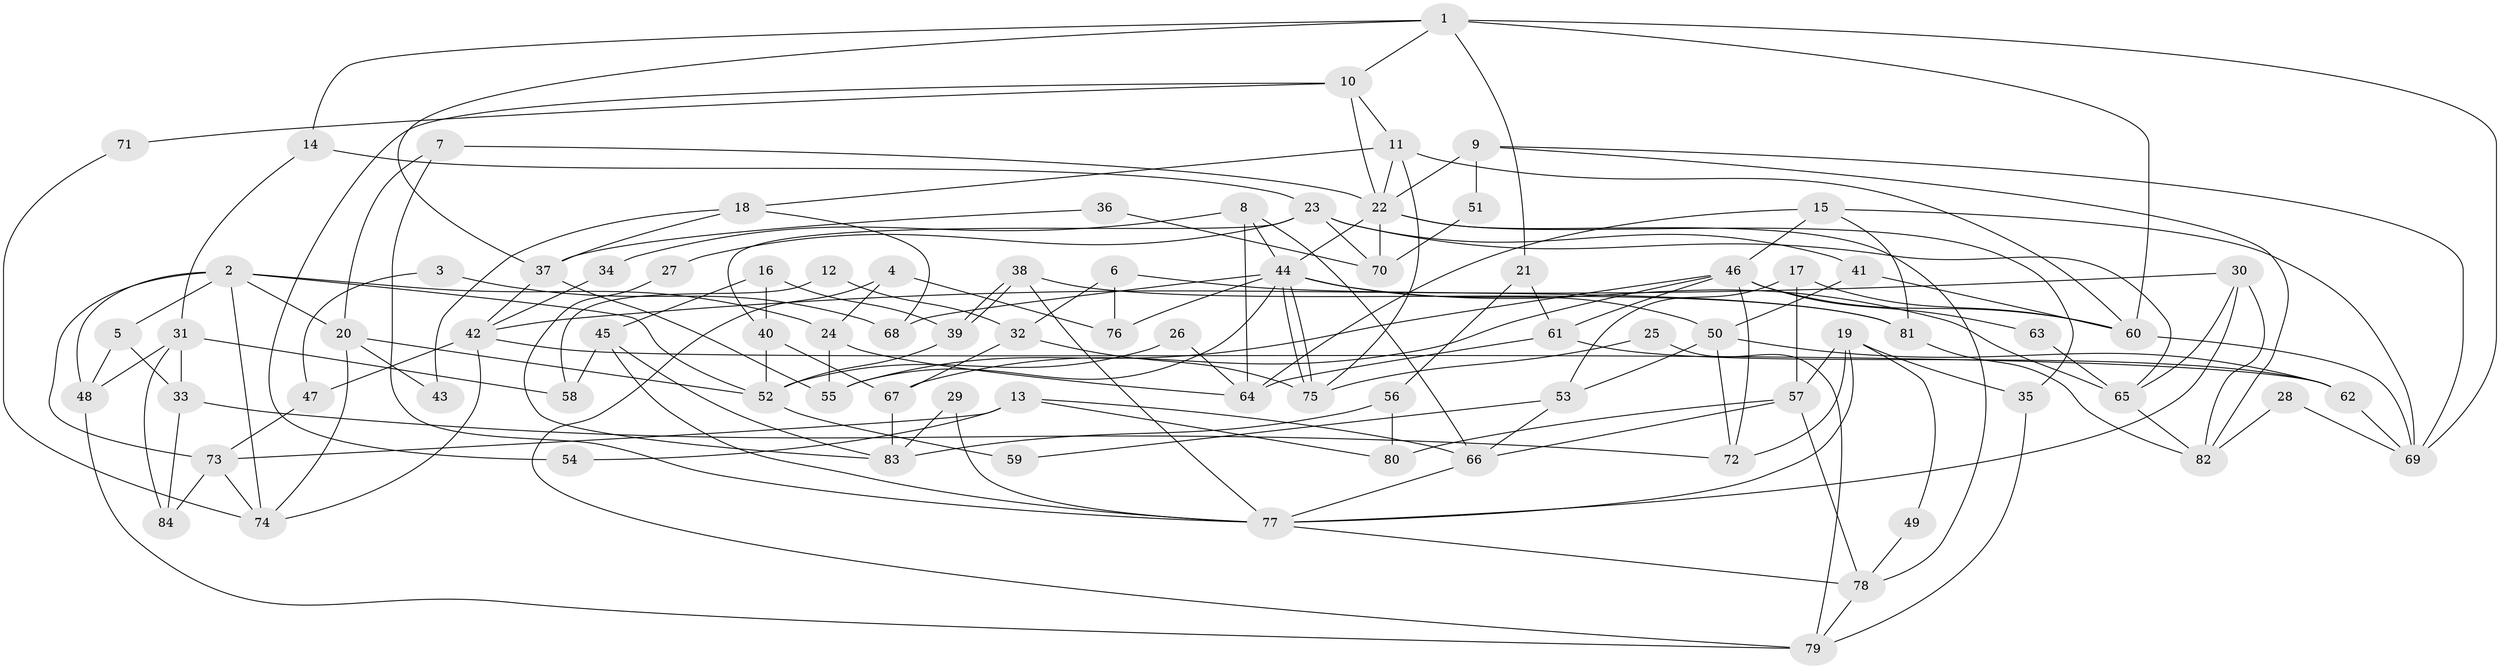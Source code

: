 // Generated by graph-tools (version 1.1) at 2025/50/03/09/25 03:50:01]
// undirected, 84 vertices, 168 edges
graph export_dot {
graph [start="1"]
  node [color=gray90,style=filled];
  1;
  2;
  3;
  4;
  5;
  6;
  7;
  8;
  9;
  10;
  11;
  12;
  13;
  14;
  15;
  16;
  17;
  18;
  19;
  20;
  21;
  22;
  23;
  24;
  25;
  26;
  27;
  28;
  29;
  30;
  31;
  32;
  33;
  34;
  35;
  36;
  37;
  38;
  39;
  40;
  41;
  42;
  43;
  44;
  45;
  46;
  47;
  48;
  49;
  50;
  51;
  52;
  53;
  54;
  55;
  56;
  57;
  58;
  59;
  60;
  61;
  62;
  63;
  64;
  65;
  66;
  67;
  68;
  69;
  70;
  71;
  72;
  73;
  74;
  75;
  76;
  77;
  78;
  79;
  80;
  81;
  82;
  83;
  84;
  1 -- 37;
  1 -- 60;
  1 -- 10;
  1 -- 14;
  1 -- 21;
  1 -- 69;
  2 -- 52;
  2 -- 74;
  2 -- 5;
  2 -- 20;
  2 -- 24;
  2 -- 48;
  2 -- 73;
  3 -- 47;
  3 -- 68;
  4 -- 79;
  4 -- 24;
  4 -- 76;
  5 -- 33;
  5 -- 48;
  6 -- 76;
  6 -- 81;
  6 -- 32;
  7 -- 22;
  7 -- 77;
  7 -- 20;
  8 -- 44;
  8 -- 66;
  8 -- 34;
  8 -- 64;
  9 -- 69;
  9 -- 22;
  9 -- 51;
  9 -- 82;
  10 -- 22;
  10 -- 11;
  10 -- 54;
  10 -- 71;
  11 -- 60;
  11 -- 18;
  11 -- 22;
  11 -- 75;
  12 -- 32;
  12 -- 58;
  13 -- 66;
  13 -- 73;
  13 -- 54;
  13 -- 80;
  14 -- 31;
  14 -- 23;
  15 -- 46;
  15 -- 64;
  15 -- 69;
  15 -- 81;
  16 -- 39;
  16 -- 40;
  16 -- 45;
  17 -- 57;
  17 -- 60;
  17 -- 53;
  18 -- 37;
  18 -- 43;
  18 -- 68;
  19 -- 35;
  19 -- 77;
  19 -- 49;
  19 -- 57;
  19 -- 72;
  20 -- 43;
  20 -- 52;
  20 -- 74;
  21 -- 61;
  21 -- 56;
  22 -- 44;
  22 -- 35;
  22 -- 70;
  22 -- 78;
  23 -- 65;
  23 -- 27;
  23 -- 40;
  23 -- 41;
  23 -- 70;
  24 -- 55;
  24 -- 64;
  25 -- 75;
  25 -- 79;
  26 -- 52;
  26 -- 64;
  27 -- 83;
  28 -- 69;
  28 -- 82;
  29 -- 77;
  29 -- 83;
  30 -- 77;
  30 -- 82;
  30 -- 42;
  30 -- 65;
  31 -- 33;
  31 -- 48;
  31 -- 58;
  31 -- 84;
  32 -- 75;
  32 -- 67;
  33 -- 84;
  33 -- 72;
  34 -- 42;
  35 -- 79;
  36 -- 70;
  36 -- 37;
  37 -- 55;
  37 -- 42;
  38 -- 77;
  38 -- 39;
  38 -- 39;
  38 -- 81;
  39 -- 52;
  40 -- 67;
  40 -- 52;
  41 -- 50;
  41 -- 60;
  42 -- 62;
  42 -- 47;
  42 -- 74;
  44 -- 65;
  44 -- 75;
  44 -- 75;
  44 -- 50;
  44 -- 55;
  44 -- 68;
  44 -- 76;
  45 -- 83;
  45 -- 58;
  45 -- 77;
  46 -- 60;
  46 -- 61;
  46 -- 55;
  46 -- 63;
  46 -- 67;
  46 -- 72;
  47 -- 73;
  48 -- 79;
  49 -- 78;
  50 -- 72;
  50 -- 53;
  50 -- 62;
  51 -- 70;
  52 -- 59;
  53 -- 59;
  53 -- 66;
  56 -- 80;
  56 -- 83;
  57 -- 78;
  57 -- 66;
  57 -- 80;
  60 -- 69;
  61 -- 62;
  61 -- 64;
  62 -- 69;
  63 -- 65;
  65 -- 82;
  66 -- 77;
  67 -- 83;
  71 -- 74;
  73 -- 74;
  73 -- 84;
  77 -- 78;
  78 -- 79;
  81 -- 82;
}
